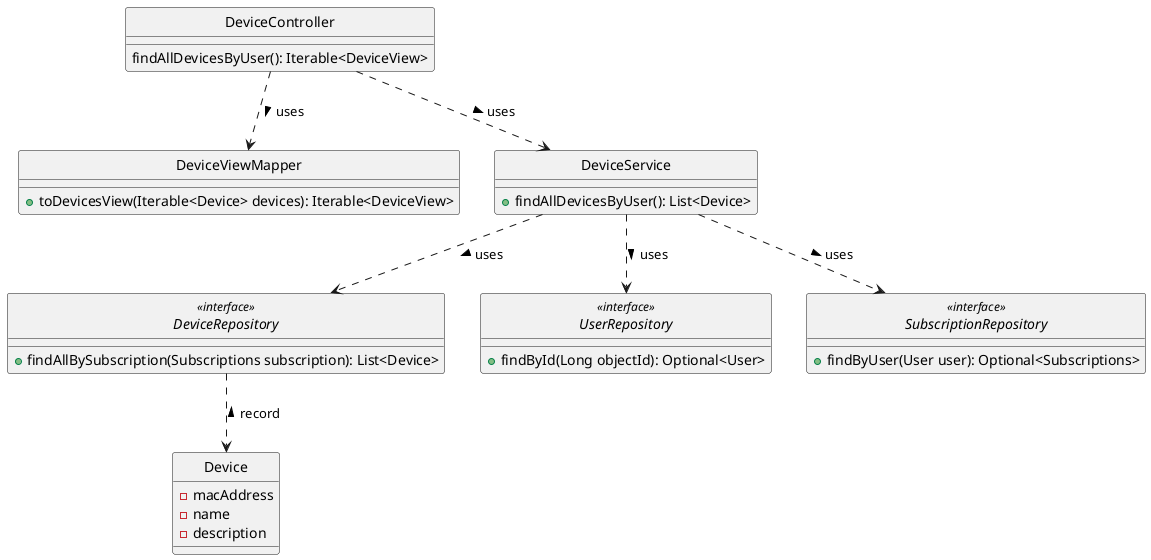 @startuml
'https://plantuml.com/class-diagram
hide circle
class DeviceRepository <<interface>>
class UserRepository <<interface>>
class SubscriptionRepository <<interface>>


class Device{
    -macAddress
    -name
    -description
}
class DeviceViewMapper{
    +toDevicesView(Iterable<Device> devices): Iterable<DeviceView>
}
class DeviceController{
    findAllDevicesByUser(): Iterable<DeviceView>
    }
class DeviceService{
 +findAllDevicesByUser(): List<Device>

}

interface DeviceRepository
{
+findAllBySubscription(Subscriptions subscription): List<Device>
}

interface UserRepository
{
+findById(Long objectId): Optional<User>
}

interface SubscriptionRepository
{
+findByUser(User user): Optional<Subscriptions>
}


DeviceController ..> DeviceService: uses >
DeviceService ..> DeviceRepository: uses >
DeviceService ..> UserRepository: uses >
DeviceService ..> SubscriptionRepository: uses >
DeviceRepository ..> Device: < record
DeviceController ..>DeviceViewMapper: uses >
@enduml
